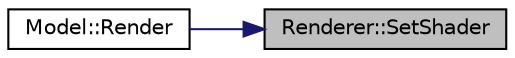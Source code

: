 digraph "Renderer::SetShader"
{
 // LATEX_PDF_SIZE
  edge [fontname="Helvetica",fontsize="10",labelfontname="Helvetica",labelfontsize="10"];
  node [fontname="Helvetica",fontsize="10",shape=record];
  rankdir="RL";
  Node1 [label="Renderer::SetShader",height=0.2,width=0.4,color="black", fillcolor="grey75", style="filled", fontcolor="black",tooltip="Sets the shader and uses it."];
  Node1 -> Node2 [dir="back",color="midnightblue",fontsize="10",style="solid",fontname="Helvetica"];
  Node2 [label="Model::Render",height=0.2,width=0.4,color="black", fillcolor="white", style="filled",URL="$class_model.html#a95878dc77a7f1ed7f13f2383f880c8ca",tooltip="makes use of the view information and graphics renderer among other things to render the model"];
}
